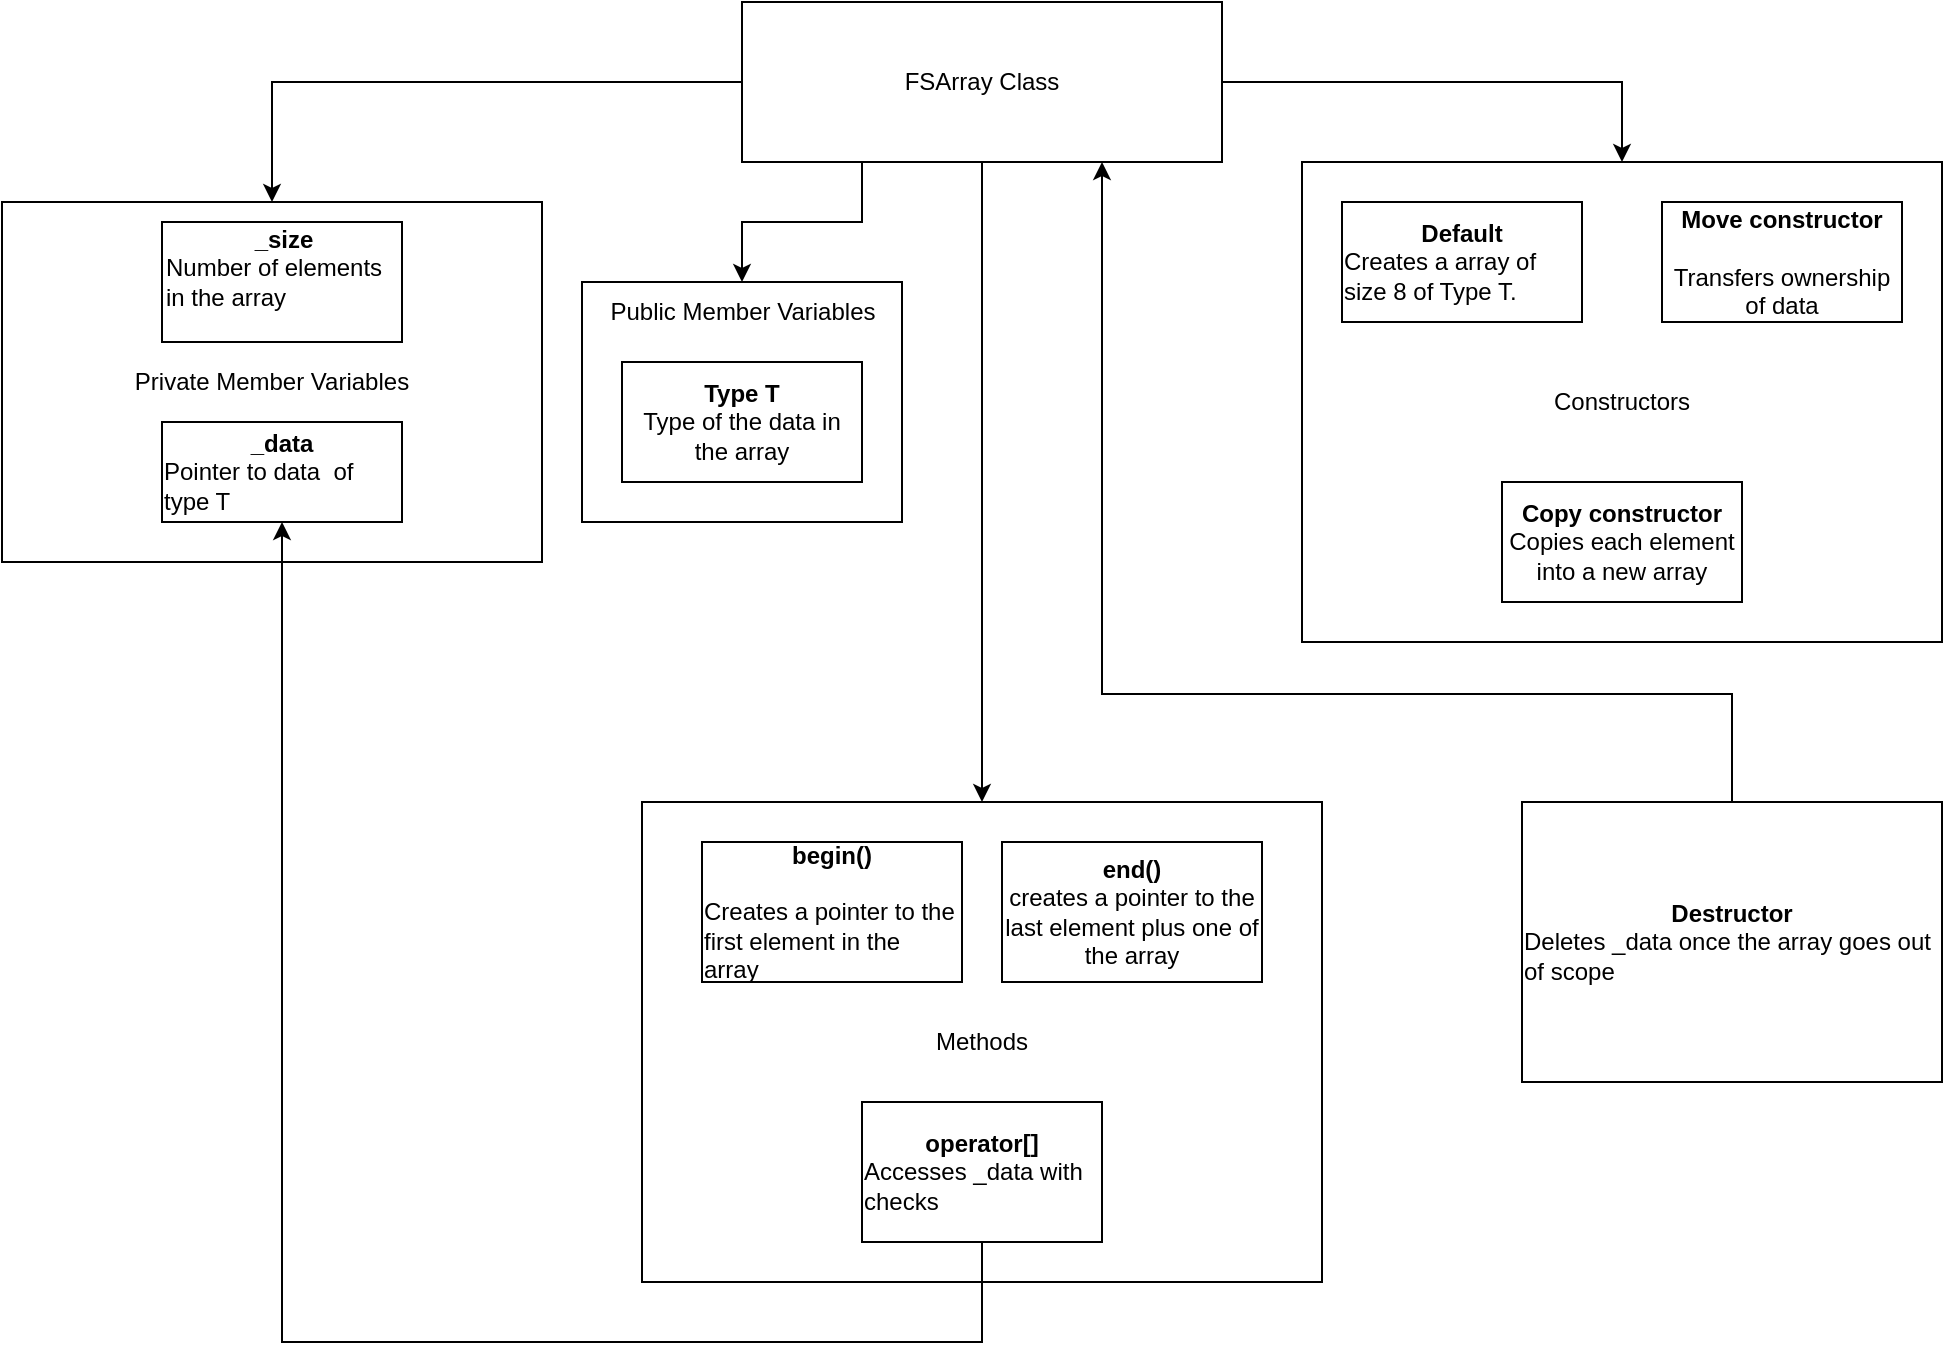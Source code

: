 <mxfile version="24.7.17">
  <diagram id="C5RBs43oDa-KdzZeNtuy" name="Page-1">
    <mxGraphModel dx="1709" dy="528" grid="1" gridSize="10" guides="1" tooltips="1" connect="1" arrows="1" fold="1" page="1" pageScale="1" pageWidth="827" pageHeight="1169" math="0" shadow="0">
      <root>
        <mxCell id="WIyWlLk6GJQsqaUBKTNV-0" />
        <mxCell id="WIyWlLk6GJQsqaUBKTNV-1" parent="WIyWlLk6GJQsqaUBKTNV-0" />
        <mxCell id="xbSoalHYdvO1llZQng1_-14" value="Constructors" style="rounded=0;whiteSpace=wrap;html=1;" parent="WIyWlLk6GJQsqaUBKTNV-1" vertex="1">
          <mxGeometry x="360" y="160" width="320" height="240" as="geometry" />
        </mxCell>
        <mxCell id="xbSoalHYdvO1llZQng1_-18" style="edgeStyle=orthogonalEdgeStyle;rounded=0;orthogonalLoop=1;jettySize=auto;html=1;exitX=1;exitY=0.5;exitDx=0;exitDy=0;entryX=0.5;entryY=0;entryDx=0;entryDy=0;" parent="WIyWlLk6GJQsqaUBKTNV-1" source="WIyWlLk6GJQsqaUBKTNV-3" target="xbSoalHYdvO1llZQng1_-14" edge="1">
          <mxGeometry relative="1" as="geometry">
            <mxPoint x="520" y="120" as="targetPoint" />
          </mxGeometry>
        </mxCell>
        <mxCell id="xbSoalHYdvO1llZQng1_-19" style="edgeStyle=orthogonalEdgeStyle;rounded=0;orthogonalLoop=1;jettySize=auto;html=1;exitX=0;exitY=0.5;exitDx=0;exitDy=0;entryX=0.5;entryY=0;entryDx=0;entryDy=0;" parent="WIyWlLk6GJQsqaUBKTNV-1" source="WIyWlLk6GJQsqaUBKTNV-3" target="xbSoalHYdvO1llZQng1_-16" edge="1">
          <mxGeometry relative="1" as="geometry" />
        </mxCell>
        <mxCell id="xbSoalHYdvO1llZQng1_-20" style="edgeStyle=orthogonalEdgeStyle;rounded=0;orthogonalLoop=1;jettySize=auto;html=1;exitX=0.5;exitY=1;exitDx=0;exitDy=0;" parent="WIyWlLk6GJQsqaUBKTNV-1" source="WIyWlLk6GJQsqaUBKTNV-3" target="xbSoalHYdvO1llZQng1_-21" edge="1">
          <mxGeometry relative="1" as="geometry">
            <mxPoint x="230" y="440" as="targetPoint" />
          </mxGeometry>
        </mxCell>
        <mxCell id="xbSoalHYdvO1llZQng1_-22" style="edgeStyle=orthogonalEdgeStyle;rounded=0;orthogonalLoop=1;jettySize=auto;html=1;exitX=0.25;exitY=1;exitDx=0;exitDy=0;" parent="WIyWlLk6GJQsqaUBKTNV-1" source="WIyWlLk6GJQsqaUBKTNV-3" target="xbSoalHYdvO1llZQng1_-23" edge="1">
          <mxGeometry relative="1" as="geometry">
            <mxPoint x="90" y="230" as="targetPoint" />
          </mxGeometry>
        </mxCell>
        <mxCell id="WIyWlLk6GJQsqaUBKTNV-3" value="&lt;div&gt;FSArray Class&lt;/div&gt;" style="rounded=1;whiteSpace=wrap;html=1;fontSize=12;glass=0;strokeWidth=1;shadow=0;arcSize=0;" parent="WIyWlLk6GJQsqaUBKTNV-1" vertex="1">
          <mxGeometry x="80" y="80" width="240" height="80" as="geometry" />
        </mxCell>
        <mxCell id="xbSoalHYdvO1llZQng1_-16" value="Private Member Variables" style="rounded=0;whiteSpace=wrap;html=1;" parent="WIyWlLk6GJQsqaUBKTNV-1" vertex="1">
          <mxGeometry x="-290" y="180" width="270" height="180" as="geometry" />
        </mxCell>
        <mxCell id="xbSoalHYdvO1llZQng1_-4" value="&lt;div&gt;&lt;b&gt;_data&lt;/b&gt;&lt;/div&gt;&lt;div align=&quot;left&quot;&gt;Pointer to data&amp;nbsp; of type T&lt;br&gt;&lt;/div&gt;" style="rounded=0;whiteSpace=wrap;html=1;" parent="WIyWlLk6GJQsqaUBKTNV-1" vertex="1">
          <mxGeometry x="-210" y="290" width="120" height="50" as="geometry" />
        </mxCell>
        <mxCell id="xbSoalHYdvO1llZQng1_-9" value="&lt;div&gt;&lt;b&gt;Copy constructor&lt;br&gt;&lt;/b&gt;&lt;/div&gt;&lt;div&gt;Copies each element into a new array&lt;br&gt;&lt;/div&gt;" style="rounded=0;whiteSpace=wrap;html=1;" parent="WIyWlLk6GJQsqaUBKTNV-1" vertex="1">
          <mxGeometry x="460" y="320" width="120" height="60" as="geometry" />
        </mxCell>
        <mxCell id="xbSoalHYdvO1llZQng1_-11" value="&lt;div&gt;Default&lt;/div&gt;&lt;div align=&quot;left&quot;&gt;&lt;span style=&quot;font-weight: normal;&quot;&gt;Creates a array of size 8 of Type T.&lt;/span&gt;&lt;br&gt;&lt;/div&gt;" style="rounded=0;whiteSpace=wrap;html=1;fontStyle=1" parent="WIyWlLk6GJQsqaUBKTNV-1" vertex="1">
          <mxGeometry x="380" y="180" width="120" height="60" as="geometry" />
        </mxCell>
        <mxCell id="xbSoalHYdvO1llZQng1_-2" value="&lt;div&gt;&lt;b&gt;Move constructor&lt;/b&gt;&lt;/div&gt;&lt;div&gt;&lt;b&gt;&lt;br&gt;&lt;/b&gt;&lt;/div&gt;Transfers ownership of data" style="rounded=0;whiteSpace=wrap;html=1;" parent="WIyWlLk6GJQsqaUBKTNV-1" vertex="1">
          <mxGeometry x="540" y="180" width="120" height="60" as="geometry" />
        </mxCell>
        <mxCell id="xbSoalHYdvO1llZQng1_-0" value="&lt;div align=&quot;center&quot;&gt;&lt;b&gt;_size&lt;/b&gt;&lt;/div&gt;&lt;div&gt;Number of elements in the array&lt;br&gt;&lt;/div&gt;&lt;div&gt;&lt;br&gt;&lt;/div&gt;" style="rounded=0;whiteSpace=wrap;html=1;align=left;" parent="WIyWlLk6GJQsqaUBKTNV-1" vertex="1">
          <mxGeometry x="-210" y="190" width="120" height="60" as="geometry" />
        </mxCell>
        <mxCell id="xbSoalHYdvO1llZQng1_-21" value="Methods" style="rounded=0;whiteSpace=wrap;html=1;" parent="WIyWlLk6GJQsqaUBKTNV-1" vertex="1">
          <mxGeometry x="30" y="480" width="340" height="240" as="geometry" />
        </mxCell>
        <mxCell id="xbSoalHYdvO1llZQng1_-23" value="&lt;p style=&quot;line-height: 150%;&quot;&gt;&lt;br&gt;&lt;/p&gt;" style="rounded=0;whiteSpace=wrap;html=1;" parent="WIyWlLk6GJQsqaUBKTNV-1" vertex="1">
          <mxGeometry y="220" width="160" height="120" as="geometry" />
        </mxCell>
        <mxCell id="xbSoalHYdvO1llZQng1_-24" value="Public Member Variables" style="text;html=1;align=center;verticalAlign=middle;resizable=0;points=[];autosize=1;strokeColor=none;fillColor=none;" parent="WIyWlLk6GJQsqaUBKTNV-1" vertex="1">
          <mxGeometry y="220" width="160" height="30" as="geometry" />
        </mxCell>
        <mxCell id="xbSoalHYdvO1llZQng1_-25" value="&lt;div&gt;&lt;b&gt;Type T&lt;/b&gt;&lt;/div&gt;&lt;div&gt;Type of the data in the array&lt;br&gt;&lt;/div&gt;" style="rounded=0;whiteSpace=wrap;html=1;" parent="WIyWlLk6GJQsqaUBKTNV-1" vertex="1">
          <mxGeometry x="20" y="260" width="120" height="60" as="geometry" />
        </mxCell>
        <mxCell id="xbSoalHYdvO1llZQng1_-26" value="&lt;div&gt;&lt;b&gt;begin()&lt;/b&gt;&lt;/div&gt;&lt;div&gt;&lt;br&gt;&lt;/div&gt;&lt;div align=&quot;left&quot;&gt;Creates a pointer to the first element in the array&lt;br&gt;&lt;/div&gt;" style="rounded=0;whiteSpace=wrap;html=1;" parent="WIyWlLk6GJQsqaUBKTNV-1" vertex="1">
          <mxGeometry x="60" y="500" width="130" height="70" as="geometry" />
        </mxCell>
        <mxCell id="xbSoalHYdvO1llZQng1_-27" value="&lt;div&gt;&lt;b&gt;end()&lt;/b&gt;&lt;/div&gt;&lt;div&gt;creates a pointer to the last element plus one of the array&lt;br&gt;&lt;/div&gt;" style="rounded=0;whiteSpace=wrap;html=1;" parent="WIyWlLk6GJQsqaUBKTNV-1" vertex="1">
          <mxGeometry x="210" y="500" width="130" height="70" as="geometry" />
        </mxCell>
        <mxCell id="xbSoalHYdvO1llZQng1_-29" style="edgeStyle=orthogonalEdgeStyle;rounded=0;orthogonalLoop=1;jettySize=auto;html=1;exitX=0.5;exitY=1;exitDx=0;exitDy=0;entryX=0.5;entryY=1;entryDx=0;entryDy=0;" parent="WIyWlLk6GJQsqaUBKTNV-1" source="xbSoalHYdvO1llZQng1_-28" target="xbSoalHYdvO1llZQng1_-4" edge="1">
          <mxGeometry relative="1" as="geometry">
            <Array as="points">
              <mxPoint x="200" y="750" />
              <mxPoint x="-150" y="750" />
            </Array>
          </mxGeometry>
        </mxCell>
        <mxCell id="xbSoalHYdvO1llZQng1_-28" value="&lt;div&gt;&lt;b&gt;operator[]&lt;/b&gt;&lt;/div&gt;&lt;div align=&quot;left&quot;&gt;Accesses _data with checks&lt;br&gt;&lt;/div&gt;" style="rounded=0;whiteSpace=wrap;html=1;" parent="WIyWlLk6GJQsqaUBKTNV-1" vertex="1">
          <mxGeometry x="140" y="630" width="120" height="70" as="geometry" />
        </mxCell>
        <mxCell id="imYvUvdCtLUqN8_ez0Cs-2" style="edgeStyle=orthogonalEdgeStyle;rounded=0;orthogonalLoop=1;jettySize=auto;html=1;exitX=0.5;exitY=0;exitDx=0;exitDy=0;entryX=0.75;entryY=1;entryDx=0;entryDy=0;" edge="1" parent="WIyWlLk6GJQsqaUBKTNV-1" source="imYvUvdCtLUqN8_ez0Cs-1" target="WIyWlLk6GJQsqaUBKTNV-3">
          <mxGeometry relative="1" as="geometry">
            <mxPoint x="300" y="370" as="targetPoint" />
            <Array as="points">
              <mxPoint x="575" y="426" />
              <mxPoint x="260" y="426" />
            </Array>
          </mxGeometry>
        </mxCell>
        <mxCell id="imYvUvdCtLUqN8_ez0Cs-1" value="&lt;div&gt;&lt;b&gt;Destructor&lt;/b&gt;&lt;/div&gt;&lt;div align=&quot;left&quot;&gt;Deletes _data once the array goes out of scope&lt;br&gt;&lt;/div&gt;" style="rounded=0;whiteSpace=wrap;html=1;" vertex="1" parent="WIyWlLk6GJQsqaUBKTNV-1">
          <mxGeometry x="470" y="480" width="210" height="140" as="geometry" />
        </mxCell>
      </root>
    </mxGraphModel>
  </diagram>
</mxfile>
